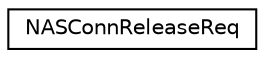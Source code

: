 digraph "Graphical Class Hierarchy"
{
 // LATEX_PDF_SIZE
  edge [fontname="Helvetica",fontsize="10",labelfontname="Helvetica",labelfontsize="10"];
  node [fontname="Helvetica",fontsize="10",shape=record];
  rankdir="LR";
  Node0 [label="NASConnReleaseReq",height=0.2,width=0.4,color="black", fillcolor="white", style="filled",URL="$structNASConnReleaseReq.html",tooltip=" "];
}
